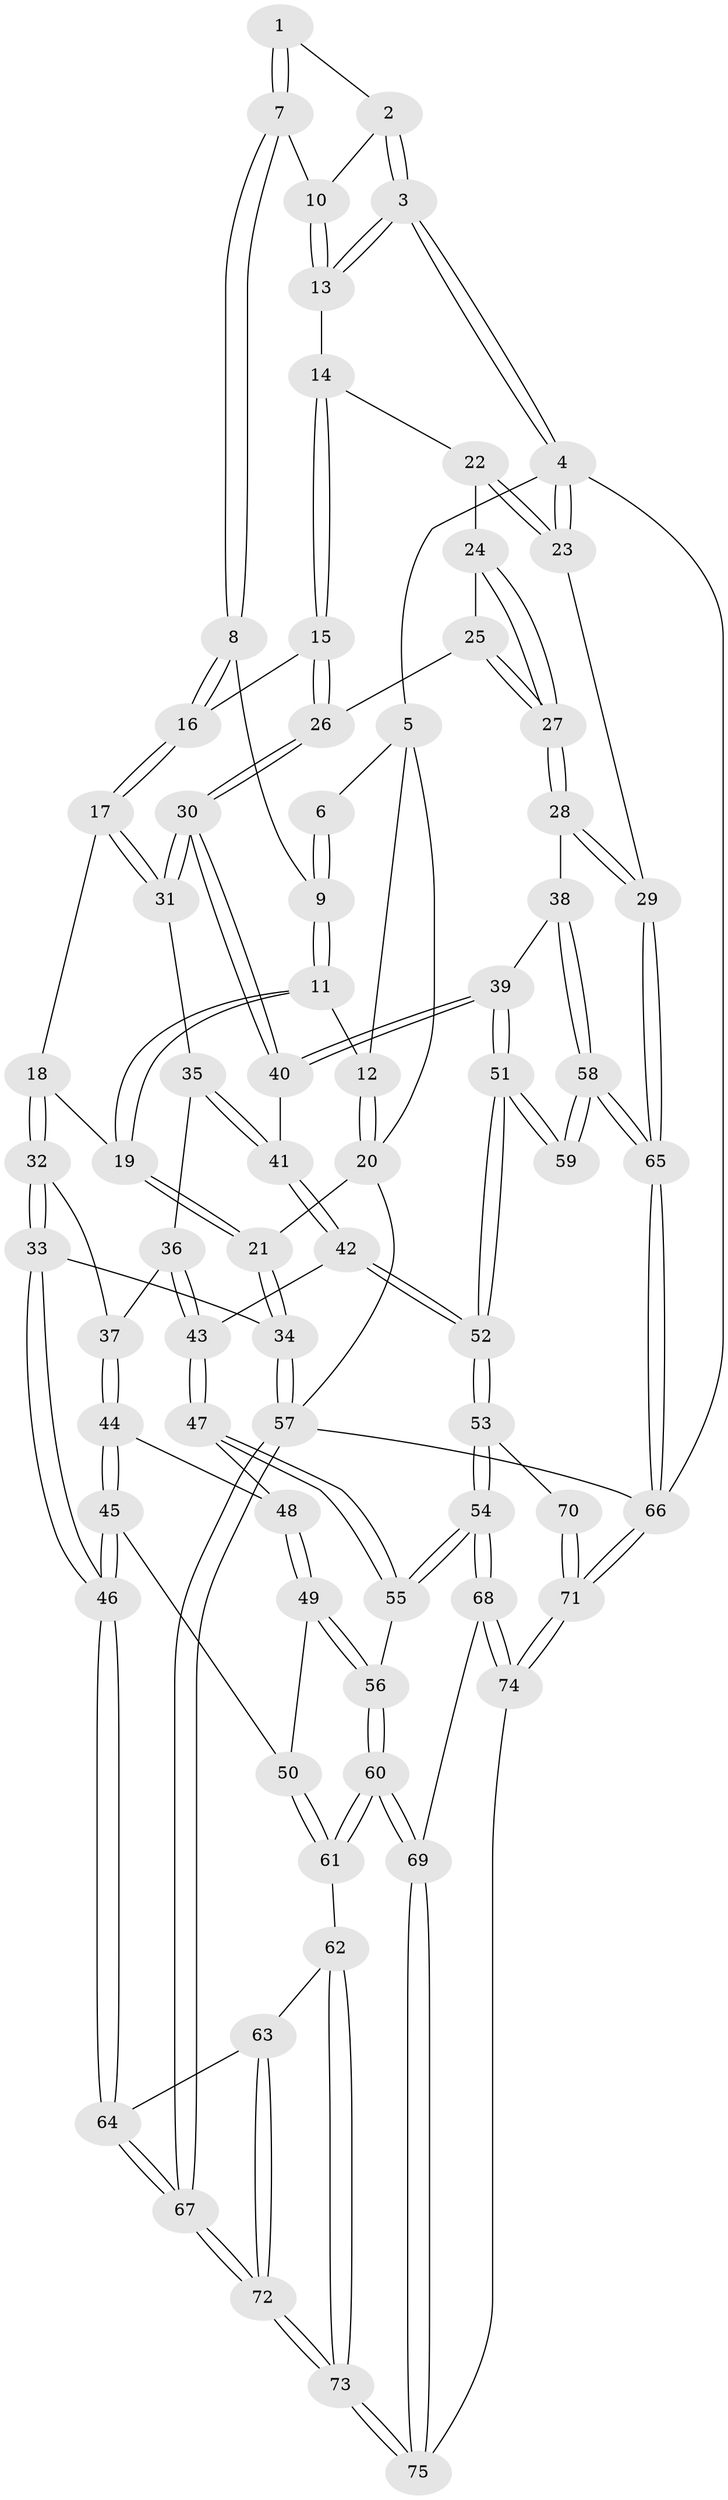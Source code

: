 // Generated by graph-tools (version 1.1) at 2025/17/03/09/25 04:17:18]
// undirected, 75 vertices, 184 edges
graph export_dot {
graph [start="1"]
  node [color=gray90,style=filled];
  1 [pos="+0.5760698183015468+0"];
  2 [pos="+0.7976996494970771+0"];
  3 [pos="+1+0"];
  4 [pos="+1+0"];
  5 [pos="+0.22802333039947853+0"];
  6 [pos="+0.3928744964278998+0"];
  7 [pos="+0.591870004000264+0.12631870893347596"];
  8 [pos="+0.5706944903036562+0.14971181700522954"];
  9 [pos="+0.5216327388549528+0.12027500670466754"];
  10 [pos="+0.7610676481630391+0.040847103477059506"];
  11 [pos="+0.26175762317860274+0.13316628113139112"];
  12 [pos="+0.2538521958669918+0.1145124690906396"];
  13 [pos="+0.8273333922560703+0.15122776106020167"];
  14 [pos="+0.8509389897837788+0.20897880944999145"];
  15 [pos="+0.7534738603061896+0.2728625231676196"];
  16 [pos="+0.5784978241199485+0.2340432971714034"];
  17 [pos="+0.5132143142087952+0.323080908572936"];
  18 [pos="+0.3514118706372867+0.28416442517018525"];
  19 [pos="+0.2664591193602974+0.2207764450283887"];
  20 [pos="+0+0.21058616831657614"];
  21 [pos="+0+0.5098996740444045"];
  22 [pos="+0.8748391229106943+0.2163871135538351"];
  23 [pos="+1+0.14119070142291348"];
  24 [pos="+0.8898437432682271+0.2969235102290742"];
  25 [pos="+0.8356979332757277+0.44253116629243444"];
  26 [pos="+0.7446638928661248+0.43927938045135206"];
  27 [pos="+1+0.5255787597119989"];
  28 [pos="+1+0.5979051155642305"];
  29 [pos="+1+0.5993415894290175"];
  30 [pos="+0.7083661975716109+0.4739343587320331"];
  31 [pos="+0.528833228816799+0.39637714822222014"];
  32 [pos="+0.32672637729068227+0.4770063557028621"];
  33 [pos="+0.033312846555511026+0.5981614182491769"];
  34 [pos="+0.004947687644322414+0.5873212936010034"];
  35 [pos="+0.48840038363089633+0.4671543091282306"];
  36 [pos="+0.4771116903338695+0.4825059089973372"];
  37 [pos="+0.4415242059101482+0.5026431276937953"];
  38 [pos="+0.8734490220896078+0.6768604367431725"];
  39 [pos="+0.8364021737983287+0.6861702867437901"];
  40 [pos="+0.7089890181264473+0.6083413307001015"];
  41 [pos="+0.6892451377315787+0.6170199561460281"];
  42 [pos="+0.63785753583613+0.6458976675573337"];
  43 [pos="+0.5903573107392921+0.6639573418977222"];
  44 [pos="+0.4136183582088223+0.6189875485210429"];
  45 [pos="+0.25340177256978463+0.7004259119251068"];
  46 [pos="+0.15532706556266007+0.6904383193106436"];
  47 [pos="+0.587351804396553+0.6668826626536608"];
  48 [pos="+0.48609044894243625+0.6673905395934286"];
  49 [pos="+0.4371899145171131+0.7590066279637986"];
  50 [pos="+0.35202755119254403+0.7640812912228496"];
  51 [pos="+0.797989761281893+0.7913021053776556"];
  52 [pos="+0.7055649267322924+0.8692318599447032"];
  53 [pos="+0.6990827878372934+0.8766257956914872"];
  54 [pos="+0.6687655538653154+0.8971899812744706"];
  55 [pos="+0.560670054690195+0.8379694727729272"];
  56 [pos="+0.5432456288955179+0.8423486709144302"];
  57 [pos="+0+1"];
  58 [pos="+0.9455412718927887+0.9470561258067421"];
  59 [pos="+0.8835829530010803+0.8958319378377015"];
  60 [pos="+0.4371610495471722+0.9326360702232578"];
  61 [pos="+0.4019120620665251+0.9100307812795744"];
  62 [pos="+0.31163661904279466+0.9154056735647594"];
  63 [pos="+0.27267211115376994+0.9003869331082344"];
  64 [pos="+0.19427046261560807+0.8428234592346215"];
  65 [pos="+1+1"];
  66 [pos="+1+1"];
  67 [pos="+0.008250950629797655+1"];
  68 [pos="+0.6681864607327905+0.980172803090718"];
  69 [pos="+0.4382257315793394+0.946958606466693"];
  70 [pos="+0.7933856062933627+0.927437373546962"];
  71 [pos="+1+1"];
  72 [pos="+0.19949474799757452+1"];
  73 [pos="+0.2649078156148779+1"];
  74 [pos="+0.6773718872738632+1"];
  75 [pos="+0.44658406173204956+1"];
  1 -- 2;
  1 -- 7;
  1 -- 7;
  2 -- 3;
  2 -- 3;
  2 -- 10;
  3 -- 4;
  3 -- 4;
  3 -- 13;
  3 -- 13;
  4 -- 5;
  4 -- 23;
  4 -- 23;
  4 -- 66;
  5 -- 6;
  5 -- 12;
  5 -- 20;
  6 -- 9;
  6 -- 9;
  7 -- 8;
  7 -- 8;
  7 -- 10;
  8 -- 9;
  8 -- 16;
  8 -- 16;
  9 -- 11;
  9 -- 11;
  10 -- 13;
  10 -- 13;
  11 -- 12;
  11 -- 19;
  11 -- 19;
  12 -- 20;
  12 -- 20;
  13 -- 14;
  14 -- 15;
  14 -- 15;
  14 -- 22;
  15 -- 16;
  15 -- 26;
  15 -- 26;
  16 -- 17;
  16 -- 17;
  17 -- 18;
  17 -- 31;
  17 -- 31;
  18 -- 19;
  18 -- 32;
  18 -- 32;
  19 -- 21;
  19 -- 21;
  20 -- 21;
  20 -- 57;
  21 -- 34;
  21 -- 34;
  22 -- 23;
  22 -- 23;
  22 -- 24;
  23 -- 29;
  24 -- 25;
  24 -- 27;
  24 -- 27;
  25 -- 26;
  25 -- 27;
  25 -- 27;
  26 -- 30;
  26 -- 30;
  27 -- 28;
  27 -- 28;
  28 -- 29;
  28 -- 29;
  28 -- 38;
  29 -- 65;
  29 -- 65;
  30 -- 31;
  30 -- 31;
  30 -- 40;
  30 -- 40;
  31 -- 35;
  32 -- 33;
  32 -- 33;
  32 -- 37;
  33 -- 34;
  33 -- 46;
  33 -- 46;
  34 -- 57;
  34 -- 57;
  35 -- 36;
  35 -- 41;
  35 -- 41;
  36 -- 37;
  36 -- 43;
  36 -- 43;
  37 -- 44;
  37 -- 44;
  38 -- 39;
  38 -- 58;
  38 -- 58;
  39 -- 40;
  39 -- 40;
  39 -- 51;
  39 -- 51;
  40 -- 41;
  41 -- 42;
  41 -- 42;
  42 -- 43;
  42 -- 52;
  42 -- 52;
  43 -- 47;
  43 -- 47;
  44 -- 45;
  44 -- 45;
  44 -- 48;
  45 -- 46;
  45 -- 46;
  45 -- 50;
  46 -- 64;
  46 -- 64;
  47 -- 48;
  47 -- 55;
  47 -- 55;
  48 -- 49;
  48 -- 49;
  49 -- 50;
  49 -- 56;
  49 -- 56;
  50 -- 61;
  50 -- 61;
  51 -- 52;
  51 -- 52;
  51 -- 59;
  51 -- 59;
  52 -- 53;
  52 -- 53;
  53 -- 54;
  53 -- 54;
  53 -- 70;
  54 -- 55;
  54 -- 55;
  54 -- 68;
  54 -- 68;
  55 -- 56;
  56 -- 60;
  56 -- 60;
  57 -- 67;
  57 -- 67;
  57 -- 66;
  58 -- 59;
  58 -- 59;
  58 -- 65;
  58 -- 65;
  60 -- 61;
  60 -- 61;
  60 -- 69;
  60 -- 69;
  61 -- 62;
  62 -- 63;
  62 -- 73;
  62 -- 73;
  63 -- 64;
  63 -- 72;
  63 -- 72;
  64 -- 67;
  64 -- 67;
  65 -- 66;
  65 -- 66;
  66 -- 71;
  66 -- 71;
  67 -- 72;
  67 -- 72;
  68 -- 69;
  68 -- 74;
  68 -- 74;
  69 -- 75;
  69 -- 75;
  70 -- 71;
  70 -- 71;
  71 -- 74;
  71 -- 74;
  72 -- 73;
  72 -- 73;
  73 -- 75;
  73 -- 75;
  74 -- 75;
}
